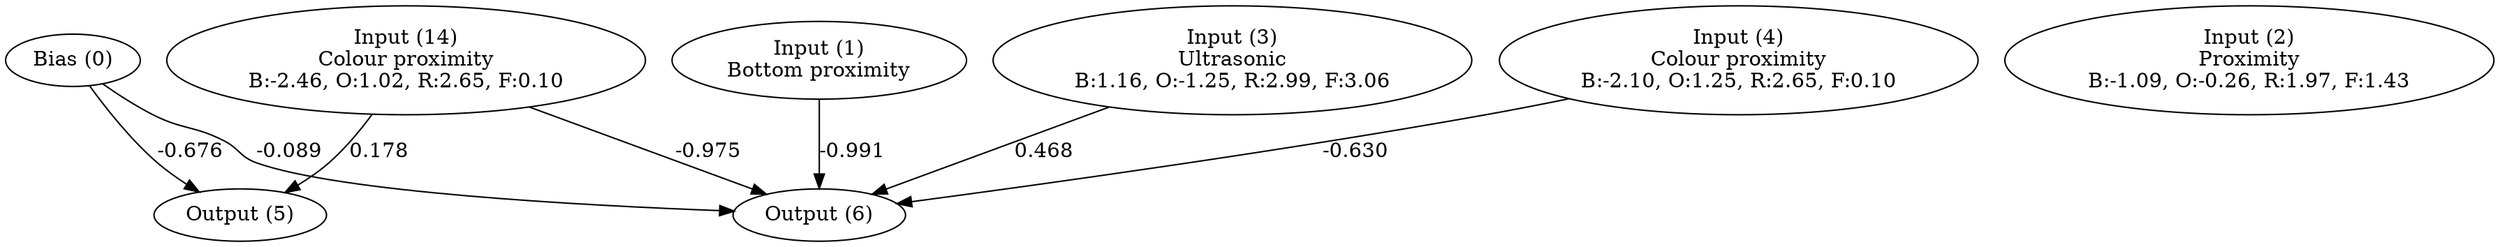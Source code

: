 digraph G {
  0 [ label="Bias (0)" ];
  1 [ label="Input (1)\nBottom proximity" ];
  2 [ label="Input (2)\nProximity\nB:-1.09, O:-0.26, R:1.97, F:1.43" ];
  3 [ label="Input (3)\nUltrasonic\nB:1.16, O:-1.25, R:2.99, F:3.06" ];
  4 [ label="Input (4)\nColour proximity\nB:-2.10, O:1.25, R:2.65, F:0.10" ];
  14 [ label="Input (14)\nColour proximity\nB:-2.46, O:1.02, R:2.65, F:0.10" ];
  5 [ label="Output (5)" ];
  6 [ label="Output (6)" ];
  { rank=same 0 1 2 3 4 14 }
  { rank=same 5 6 }
  0 -> 5 [ label="-0.676" ];
  0 -> 6 [ label="-0.089" ];
  1 -> 6 [ label="-0.991" ];
  3 -> 6 [ label="0.468" ];
  4 -> 6 [ label="-0.630" ];
  14 -> 5 [ label="0.178" ];
  14 -> 6 [ label="-0.975" ];
}
